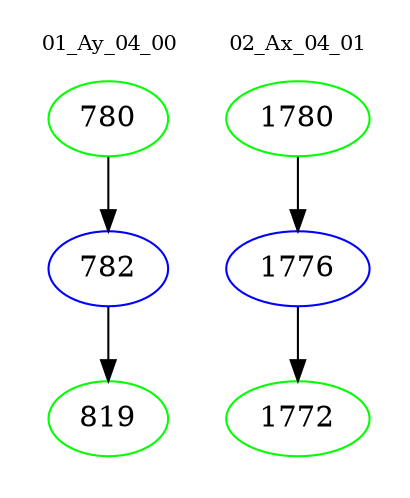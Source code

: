 digraph{
subgraph cluster_0 {
color = white
label = "01_Ay_04_00";
fontsize=10;
T0_780 [label="780", color="green"]
T0_780 -> T0_782 [color="black"]
T0_782 [label="782", color="blue"]
T0_782 -> T0_819 [color="black"]
T0_819 [label="819", color="green"]
}
subgraph cluster_1 {
color = white
label = "02_Ax_04_01";
fontsize=10;
T1_1780 [label="1780", color="green"]
T1_1780 -> T1_1776 [color="black"]
T1_1776 [label="1776", color="blue"]
T1_1776 -> T1_1772 [color="black"]
T1_1772 [label="1772", color="green"]
}
}
